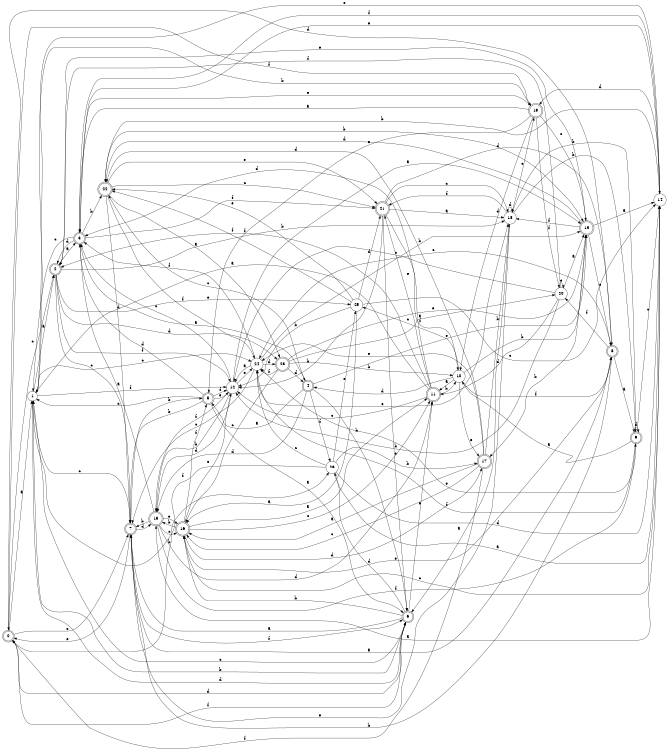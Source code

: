 digraph n22_1 {
__start0 [label="" shape="none"];

rankdir=LR;
size="8,5";

s0 [style="rounded,filled", color="black", fillcolor="white" shape="doublecircle", label="0"];
s1 [style="filled", color="black", fillcolor="white" shape="circle", label="1"];
s2 [style="rounded,filled", color="black", fillcolor="white" shape="doublecircle", label="2"];
s3 [style="rounded,filled", color="black", fillcolor="white" shape="doublecircle", label="3"];
s4 [style="rounded,filled", color="black", fillcolor="white" shape="doublecircle", label="4"];
s5 [style="rounded,filled", color="black", fillcolor="white" shape="doublecircle", label="5"];
s6 [style="rounded,filled", color="black", fillcolor="white" shape="doublecircle", label="6"];
s7 [style="rounded,filled", color="black", fillcolor="white" shape="doublecircle", label="7"];
s8 [style="rounded,filled", color="black", fillcolor="white" shape="doublecircle", label="8"];
s9 [style="rounded,filled", color="black", fillcolor="white" shape="doublecircle", label="9"];
s10 [style="filled", color="black", fillcolor="white" shape="circle", label="10"];
s11 [style="rounded,filled", color="black", fillcolor="white" shape="doublecircle", label="11"];
s12 [style="filled", color="black", fillcolor="white" shape="circle", label="12"];
s13 [style="rounded,filled", color="black", fillcolor="white" shape="doublecircle", label="13"];
s14 [style="filled", color="black", fillcolor="white" shape="circle", label="14"];
s15 [style="rounded,filled", color="black", fillcolor="white" shape="doublecircle", label="15"];
s16 [style="rounded,filled", color="black", fillcolor="white" shape="doublecircle", label="16"];
s17 [style="rounded,filled", color="black", fillcolor="white" shape="doublecircle", label="17"];
s18 [style="filled", color="black", fillcolor="white" shape="circle", label="18"];
s19 [style="rounded,filled", color="black", fillcolor="white" shape="doublecircle", label="19"];
s20 [style="filled", color="black", fillcolor="white" shape="circle", label="20"];
s21 [style="rounded,filled", color="black", fillcolor="white" shape="doublecircle", label="21"];
s22 [style="rounded,filled", color="black", fillcolor="white" shape="doublecircle", label="22"];
s23 [style="rounded,filled", color="black", fillcolor="white" shape="doublecircle", label="23"];
s24 [style="filled", color="black", fillcolor="white" shape="circle", label="24"];
s25 [style="filled", color="black", fillcolor="white" shape="circle", label="25"];
s26 [style="filled", color="black", fillcolor="white" shape="circle", label="26"];
s0 -> s1 [label="a"];
s0 -> s26 [label="b"];
s0 -> s2 [label="c"];
s0 -> s6 [label="d"];
s0 -> s7 [label="e"];
s0 -> s19 [label="f"];
s1 -> s2 [label="a"];
s1 -> s6 [label="b"];
s1 -> s24 [label="c"];
s1 -> s6 [label="d"];
s1 -> s14 [label="e"];
s1 -> s12 [label="f"];
s2 -> s3 [label="a"];
s2 -> s18 [label="b"];
s2 -> s7 [label="c"];
s2 -> s23 [label="d"];
s2 -> s25 [label="e"];
s2 -> s12 [label="f"];
s3 -> s4 [label="a"];
s3 -> s22 [label="b"];
s3 -> s1 [label="c"];
s3 -> s2 [label="d"];
s3 -> s19 [label="e"];
s3 -> s21 [label="f"];
s4 -> s5 [label="a"];
s4 -> s6 [label="b"];
s4 -> s22 [label="c"];
s4 -> s15 [label="d"];
s4 -> s13 [label="e"];
s4 -> s26 [label="f"];
s5 -> s6 [label="a"];
s5 -> s7 [label="b"];
s5 -> s1 [label="c"];
s5 -> s3 [label="d"];
s5 -> s12 [label="e"];
s5 -> s12 [label="f"];
s6 -> s7 [label="a"];
s6 -> s16 [label="b"];
s6 -> s1 [label="c"];
s6 -> s26 [label="d"];
s6 -> s11 [label="e"];
s6 -> s0 [label="f"];
s7 -> s8 [label="a"];
s7 -> s5 [label="b"];
s7 -> s1 [label="c"];
s7 -> s15 [label="d"];
s7 -> s0 [label="e"];
s7 -> s6 [label="f"];
s8 -> s9 [label="a"];
s8 -> s7 [label="b"];
s8 -> s24 [label="c"];
s8 -> s0 [label="d"];
s8 -> s16 [label="e"];
s8 -> s20 [label="f"];
s9 -> s10 [label="a"];
s9 -> s18 [label="b"];
s9 -> s14 [label="c"];
s9 -> s9 [label="d"];
s9 -> s24 [label="e"];
s9 -> s24 [label="f"];
s10 -> s11 [label="a"];
s10 -> s13 [label="b"];
s10 -> s25 [label="c"];
s10 -> s4 [label="d"];
s10 -> s17 [label="e"];
s10 -> s8 [label="f"];
s11 -> s1 [label="a"];
s11 -> s10 [label="b"];
s11 -> s12 [label="c"];
s11 -> s3 [label="d"];
s11 -> s21 [label="e"];
s11 -> s2 [label="f"];
s12 -> s13 [label="a"];
s12 -> s15 [label="b"];
s12 -> s3 [label="c"];
s12 -> s15 [label="d"];
s12 -> s24 [label="e"];
s12 -> s15 [label="f"];
s13 -> s14 [label="a"];
s13 -> s17 [label="b"];
s13 -> s8 [label="c"];
s13 -> s22 [label="d"];
s13 -> s2 [label="e"];
s13 -> s18 [label="f"];
s14 -> s15 [label="a"];
s14 -> s22 [label="b"];
s14 -> s16 [label="c"];
s14 -> s19 [label="d"];
s14 -> s3 [label="e"];
s14 -> s3 [label="f"];
s15 -> s3 [label="a"];
s15 -> s7 [label="b"];
s15 -> s16 [label="c"];
s15 -> s11 [label="d"];
s15 -> s16 [label="e"];
s15 -> s9 [label="f"];
s16 -> s11 [label="a"];
s16 -> s15 [label="b"];
s16 -> s11 [label="c"];
s16 -> s17 [label="d"];
s16 -> s12 [label="e"];
s16 -> s5 [label="f"];
s17 -> s16 [label="a"];
s17 -> s18 [label="b"];
s17 -> s16 [label="c"];
s17 -> s22 [label="d"];
s17 -> s24 [label="e"];
s17 -> s0 [label="f"];
s18 -> s6 [label="a"];
s18 -> s9 [label="b"];
s18 -> s19 [label="c"];
s18 -> s18 [label="d"];
s18 -> s7 [label="e"];
s18 -> s21 [label="f"];
s19 -> s3 [label="a"];
s19 -> s1 [label="b"];
s19 -> s13 [label="c"];
s19 -> s10 [label="d"];
s19 -> s5 [label="e"];
s19 -> s20 [label="f"];
s20 -> s13 [label="a"];
s20 -> s12 [label="b"];
s20 -> s12 [label="c"];
s20 -> s11 [label="d"];
s20 -> s20 [label="e"];
s20 -> s2 [label="f"];
s21 -> s18 [label="a"];
s21 -> s12 [label="b"];
s21 -> s18 [label="c"];
s21 -> s8 [label="d"];
s21 -> s6 [label="e"];
s21 -> s10 [label="f"];
s22 -> s23 [label="a"];
s22 -> s13 [label="b"];
s22 -> s21 [label="c"];
s22 -> s7 [label="d"];
s22 -> s21 [label="e"];
s22 -> s24 [label="f"];
s23 -> s20 [label="a"];
s23 -> s10 [label="b"];
s23 -> s16 [label="c"];
s23 -> s4 [label="d"];
s23 -> s13 [label="e"];
s23 -> s24 [label="f"];
s24 -> s12 [label="a"];
s24 -> s13 [label="b"];
s24 -> s7 [label="c"];
s24 -> s23 [label="d"];
s24 -> s18 [label="e"];
s24 -> s3 [label="f"];
s25 -> s16 [label="a"];
s25 -> s12 [label="b"];
s25 -> s14 [label="c"];
s25 -> s21 [label="d"];
s25 -> s22 [label="e"];
s25 -> s22 [label="f"];
s26 -> s14 [label="a"];
s26 -> s17 [label="b"];
s26 -> s24 [label="c"];
s26 -> s14 [label="d"];
s26 -> s25 [label="e"];
s26 -> s1 [label="f"];

}